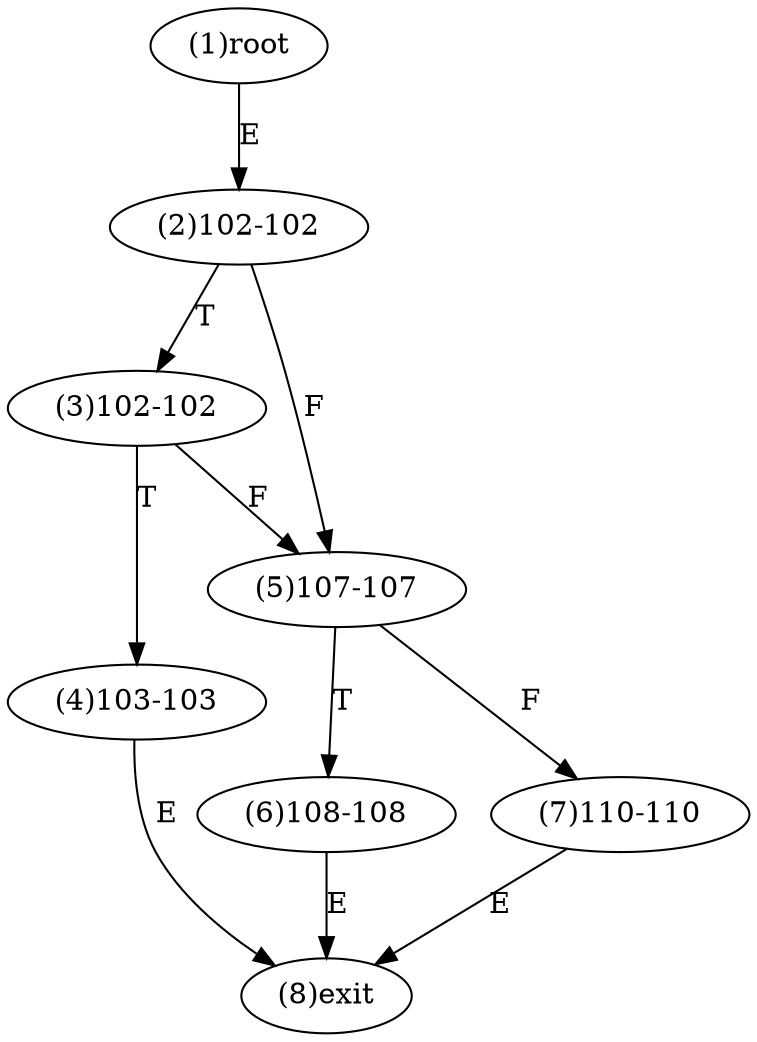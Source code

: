 digraph "" { 
1[ label="(1)root"];
2[ label="(2)102-102"];
3[ label="(3)102-102"];
4[ label="(4)103-103"];
5[ label="(5)107-107"];
6[ label="(6)108-108"];
7[ label="(7)110-110"];
8[ label="(8)exit"];
1->2[ label="E"];
2->5[ label="F"];
2->3[ label="T"];
3->5[ label="F"];
3->4[ label="T"];
4->8[ label="E"];
5->7[ label="F"];
5->6[ label="T"];
6->8[ label="E"];
7->8[ label="E"];
}